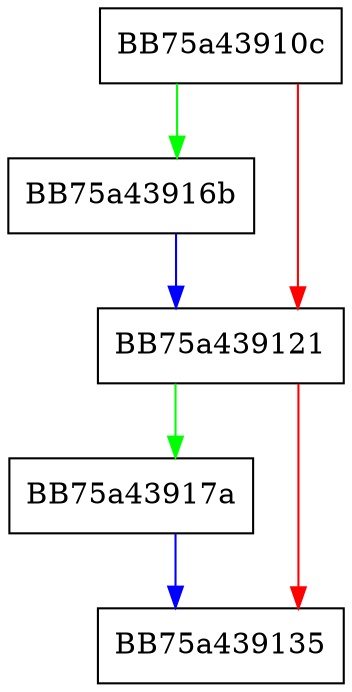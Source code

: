 digraph EnumCategClose {
  node [shape="box"];
  graph [splines=ortho];
  BB75a43910c -> BB75a43916b [color="green"];
  BB75a43910c -> BB75a439121 [color="red"];
  BB75a439121 -> BB75a43917a [color="green"];
  BB75a439121 -> BB75a439135 [color="red"];
  BB75a43916b -> BB75a439121 [color="blue"];
  BB75a43917a -> BB75a439135 [color="blue"];
}